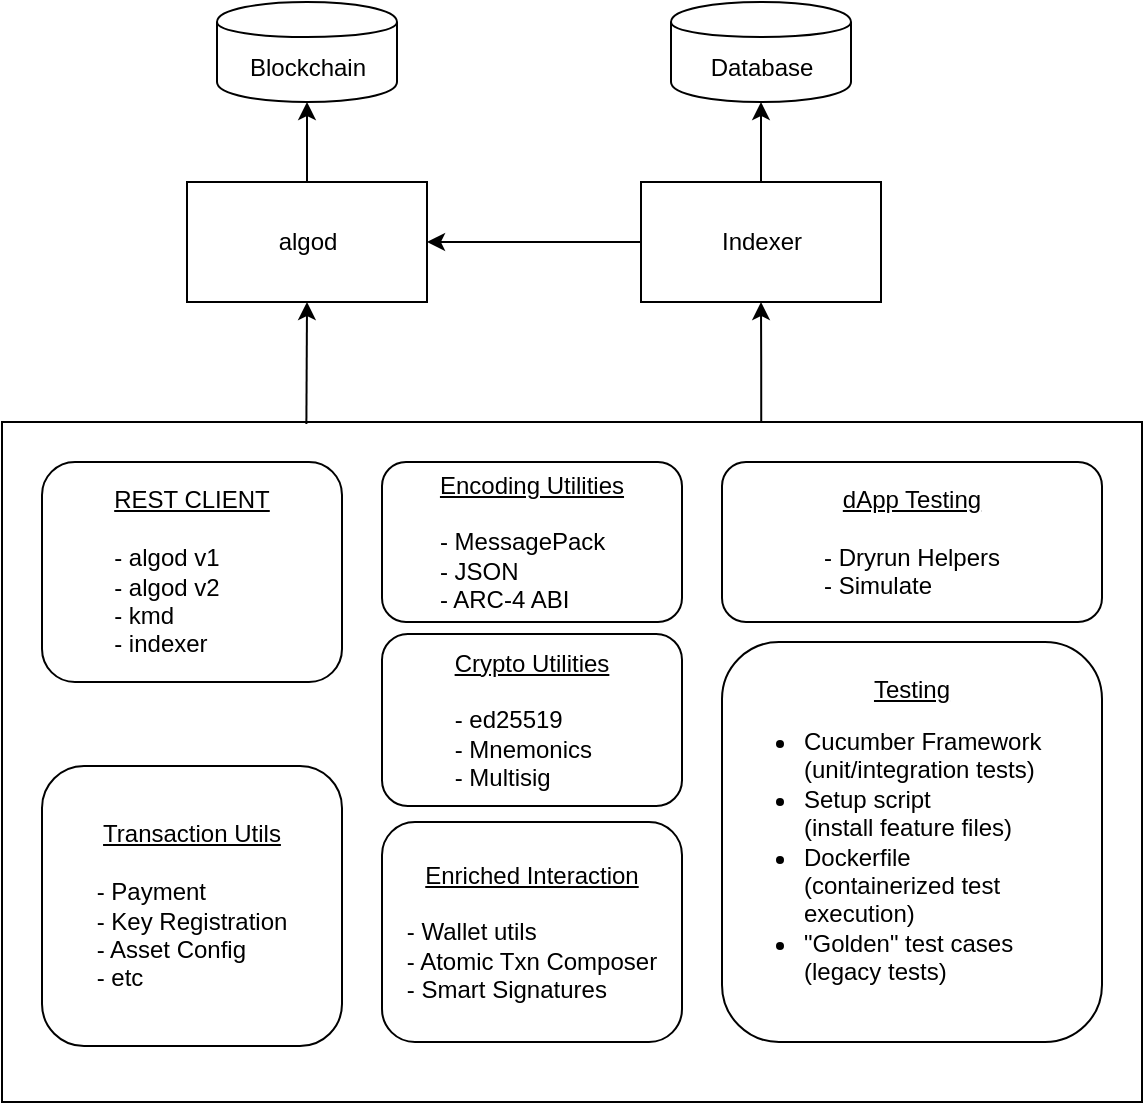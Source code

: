 <mxfile>
    <diagram id="MQf6bn77YmY3BxwNJZ0i" name="Page-1">
        <mxGraphModel dx="633" dy="552" grid="1" gridSize="10" guides="1" tooltips="1" connect="1" arrows="1" fold="1" page="1" pageScale="1" pageWidth="850" pageHeight="1100" background="#ffffff" math="0" shadow="0">
            <root>
                <mxCell id="0"/>
                <mxCell id="1" parent="0"/>
                <mxCell id="Wqetf2JTwrelO_5sCt5Z-14" style="edgeStyle=orthogonalEdgeStyle;rounded=0;orthogonalLoop=1;jettySize=auto;html=1;exitX=0.666;exitY=0.001;exitDx=0;exitDy=0;exitPerimeter=0;" parent="1" source="Wqetf2JTwrelO_5sCt5Z-1" target="Wqetf2JTwrelO_5sCt5Z-9" edge="1">
                    <mxGeometry relative="1" as="geometry">
                        <mxPoint x="558" y="230" as="sourcePoint"/>
                        <mxPoint x="559" y="172" as="targetPoint"/>
                    </mxGeometry>
                </mxCell>
                <mxCell id="Wqetf2JTwrelO_5sCt5Z-1" value="" style="rounded=0;whiteSpace=wrap;html=1;glass=0;shadow=0;" parent="1" vertex="1">
                    <mxGeometry x="180" y="230" width="570" height="340" as="geometry"/>
                </mxCell>
                <mxCell id="Wqetf2JTwrelO_5sCt5Z-2" value="&lt;u&gt;REST CLIENT&lt;br&gt;&lt;/u&gt;&lt;br&gt;&lt;div&gt;&lt;div style=&quot;text-align: left&quot;&gt;&lt;span&gt;- algod v1&lt;/span&gt;&lt;/div&gt;&lt;span&gt;&lt;div style=&quot;text-align: left&quot;&gt;&lt;span&gt;- algod v2&lt;/span&gt;&lt;/div&gt;&lt;div style=&quot;text-align: left&quot;&gt;&lt;span&gt;- kmd&lt;/span&gt;&lt;/div&gt;&lt;/span&gt;&lt;span&gt;&lt;div style=&quot;text-align: left&quot;&gt;&lt;span&gt;- indexer&lt;/span&gt;&lt;/div&gt;&lt;/span&gt;&lt;/div&gt;" style="rounded=1;whiteSpace=wrap;html=1;" parent="1" vertex="1">
                    <mxGeometry x="200" y="250" width="150" height="110" as="geometry"/>
                </mxCell>
                <mxCell id="Wqetf2JTwrelO_5sCt5Z-3" value="&lt;u&gt;Transaction Utils&lt;/u&gt;&lt;u&gt;&lt;br&gt;&lt;/u&gt;&lt;br&gt;&lt;div style=&quot;text-align: left&quot;&gt;&lt;span&gt;- Payment&lt;/span&gt;&lt;/div&gt;&lt;div style=&quot;text-align: left&quot;&gt;&lt;span&gt;- Key Registration&lt;/span&gt;&lt;/div&gt;&lt;div style=&quot;text-align: left&quot;&gt;&lt;span&gt;- Asset Config&lt;/span&gt;&lt;/div&gt;&lt;div style=&quot;text-align: left&quot;&gt;&lt;span&gt;- etc&lt;/span&gt;&lt;/div&gt;" style="rounded=1;whiteSpace=wrap;html=1;" parent="1" vertex="1">
                    <mxGeometry x="200" y="402" width="150" height="140" as="geometry"/>
                </mxCell>
                <mxCell id="Wqetf2JTwrelO_5sCt5Z-4" value="&lt;u&gt;Encoding Utilities&lt;/u&gt;&lt;br&gt;&lt;br&gt;&lt;div style=&quot;text-align: left&quot;&gt;&lt;span&gt;- MessagePack&lt;/span&gt;&lt;/div&gt;&lt;div style=&quot;text-align: left&quot;&gt;&lt;span&gt;- JSON&lt;/span&gt;&lt;/div&gt;&lt;div style=&quot;text-align: left&quot;&gt;&lt;span&gt;- ARC-4 ABI&lt;/span&gt;&lt;/div&gt;" style="rounded=1;whiteSpace=wrap;html=1;" parent="1" vertex="1">
                    <mxGeometry x="370" y="250" width="150" height="80" as="geometry"/>
                </mxCell>
                <mxCell id="Wqetf2JTwrelO_5sCt5Z-5" value="&lt;div&gt;&lt;u&gt;Crypto Utilities&lt;/u&gt;&lt;/div&gt;&lt;div&gt;&lt;br&gt;&lt;/div&gt;&lt;div style=&quot;text-align: left&quot;&gt;&lt;span&gt;- ed25519&lt;/span&gt;&lt;/div&gt;&lt;div style=&quot;text-align: left&quot;&gt;&lt;span&gt;- Mnemonics&lt;/span&gt;&lt;/div&gt;&lt;div style=&quot;text-align: left&quot;&gt;&lt;span&gt;- Multisig&lt;/span&gt;&lt;/div&gt;" style="rounded=1;whiteSpace=wrap;html=1;align=center;" parent="1" vertex="1">
                    <mxGeometry x="370" y="336" width="150" height="86" as="geometry"/>
                </mxCell>
                <mxCell id="Wqetf2JTwrelO_5sCt5Z-6" value="&lt;u&gt;dApp Testing&lt;br&gt;&lt;br&gt;&lt;/u&gt;&lt;div style=&quot;text-align: left&quot;&gt;&lt;span&gt;- Dryrun Helpers&lt;/span&gt;&lt;/div&gt;&lt;div style=&quot;text-align: left&quot;&gt;&lt;span&gt;- Simulate&lt;/span&gt;&lt;/div&gt;" style="rounded=1;whiteSpace=wrap;html=1;" parent="1" vertex="1">
                    <mxGeometry x="540" y="250" width="190" height="80" as="geometry"/>
                </mxCell>
                <mxCell id="Wqetf2JTwrelO_5sCt5Z-7" value="&lt;u&gt;Testing&lt;/u&gt;&lt;br&gt;&lt;div style=&quot;text-align: left&quot;&gt;&lt;ul&gt;&lt;li&gt;&lt;span&gt;Cucumber Framework (unit/integration tests)&lt;br&gt;&lt;/span&gt;&lt;/li&gt;&lt;li&gt;&lt;span&gt;Setup script&lt;br&gt;&lt;/span&gt;(install feature files)&lt;br&gt;&lt;/li&gt;&lt;li&gt;&lt;span&gt;Dockerfile&lt;br&gt;&lt;/span&gt;(containerized test execution)&lt;br&gt;&lt;/li&gt;&lt;li&gt;&lt;span&gt;&quot;Golden&quot; test cases&lt;br&gt;&lt;/span&gt;(legacy tests)&lt;/li&gt;&lt;/ul&gt;&lt;/div&gt;" style="rounded=1;whiteSpace=wrap;html=1;" parent="1" vertex="1">
                    <mxGeometry x="540" y="340" width="190" height="200" as="geometry"/>
                </mxCell>
                <mxCell id="Wqetf2JTwrelO_5sCt5Z-16" style="edgeStyle=orthogonalEdgeStyle;rounded=0;orthogonalLoop=1;jettySize=auto;html=1;entryX=0.5;entryY=1;entryDx=0;entryDy=0;" parent="1" source="Wqetf2JTwrelO_5sCt5Z-8" target="Wqetf2JTwrelO_5sCt5Z-10" edge="1">
                    <mxGeometry relative="1" as="geometry"/>
                </mxCell>
                <mxCell id="Wqetf2JTwrelO_5sCt5Z-8" value="algod" style="rounded=0;whiteSpace=wrap;html=1;shadow=0;glass=0;" parent="1" vertex="1">
                    <mxGeometry x="272.5" y="110" width="120" height="60" as="geometry"/>
                </mxCell>
                <mxCell id="Wqetf2JTwrelO_5sCt5Z-15" style="edgeStyle=orthogonalEdgeStyle;rounded=0;orthogonalLoop=1;jettySize=auto;html=1;entryX=0.5;entryY=1;entryDx=0;entryDy=0;" parent="1" source="Wqetf2JTwrelO_5sCt5Z-9" target="Wqetf2JTwrelO_5sCt5Z-12" edge="1">
                    <mxGeometry relative="1" as="geometry"/>
                </mxCell>
                <mxCell id="Wqetf2JTwrelO_5sCt5Z-17" style="edgeStyle=orthogonalEdgeStyle;rounded=0;orthogonalLoop=1;jettySize=auto;html=1;entryX=1;entryY=0.5;entryDx=0;entryDy=0;" parent="1" source="Wqetf2JTwrelO_5sCt5Z-9" target="Wqetf2JTwrelO_5sCt5Z-8" edge="1">
                    <mxGeometry relative="1" as="geometry"/>
                </mxCell>
                <mxCell id="Wqetf2JTwrelO_5sCt5Z-9" value="Indexer" style="rounded=0;whiteSpace=wrap;html=1;shadow=0;glass=0;" parent="1" vertex="1">
                    <mxGeometry x="499.5" y="110" width="120" height="60" as="geometry"/>
                </mxCell>
                <mxCell id="Wqetf2JTwrelO_5sCt5Z-10" value="Blockchain" style="shape=cylinder;whiteSpace=wrap;html=1;boundedLbl=1;backgroundOutline=1;rounded=0;shadow=0;glass=0;" parent="1" vertex="1">
                    <mxGeometry x="287.5" y="20" width="90" height="50" as="geometry"/>
                </mxCell>
                <mxCell id="Wqetf2JTwrelO_5sCt5Z-12" value="Database" style="shape=cylinder;whiteSpace=wrap;html=1;boundedLbl=1;backgroundOutline=1;rounded=0;shadow=0;glass=0;" parent="1" vertex="1">
                    <mxGeometry x="514.5" y="20" width="90" height="50" as="geometry"/>
                </mxCell>
                <mxCell id="Wqetf2JTwrelO_5sCt5Z-13" value="" style="endArrow=classic;html=1;exitX=0.267;exitY=0.003;exitDx=0;exitDy=0;entryX=0.5;entryY=1;entryDx=0;entryDy=0;exitPerimeter=0;" parent="1" source="Wqetf2JTwrelO_5sCt5Z-1" target="Wqetf2JTwrelO_5sCt5Z-8" edge="1">
                    <mxGeometry width="50" height="50" relative="1" as="geometry">
                        <mxPoint x="400" y="250" as="sourcePoint"/>
                        <mxPoint x="450" y="200" as="targetPoint"/>
                    </mxGeometry>
                </mxCell>
                <mxCell id="2" value="&lt;div&gt;&lt;u&gt;Enriched Interaction&lt;/u&gt;&lt;/div&gt;&lt;div&gt;&lt;br&gt;&lt;/div&gt;&lt;div style=&quot;text-align: left&quot;&gt;&lt;span&gt;- Wallet utils&lt;/span&gt;&lt;/div&gt;&lt;div style=&quot;text-align: left&quot;&gt;&lt;span&gt;- Atomic Txn Composer&lt;/span&gt;&lt;/div&gt;&lt;div style=&quot;text-align: left&quot;&gt;&lt;span&gt;- Smart Signatures&lt;/span&gt;&lt;/div&gt;" style="rounded=1;whiteSpace=wrap;html=1;align=center;" parent="1" vertex="1">
                    <mxGeometry x="370" y="430" width="150" height="110" as="geometry"/>
                </mxCell>
            </root>
        </mxGraphModel>
    </diagram>
</mxfile>
